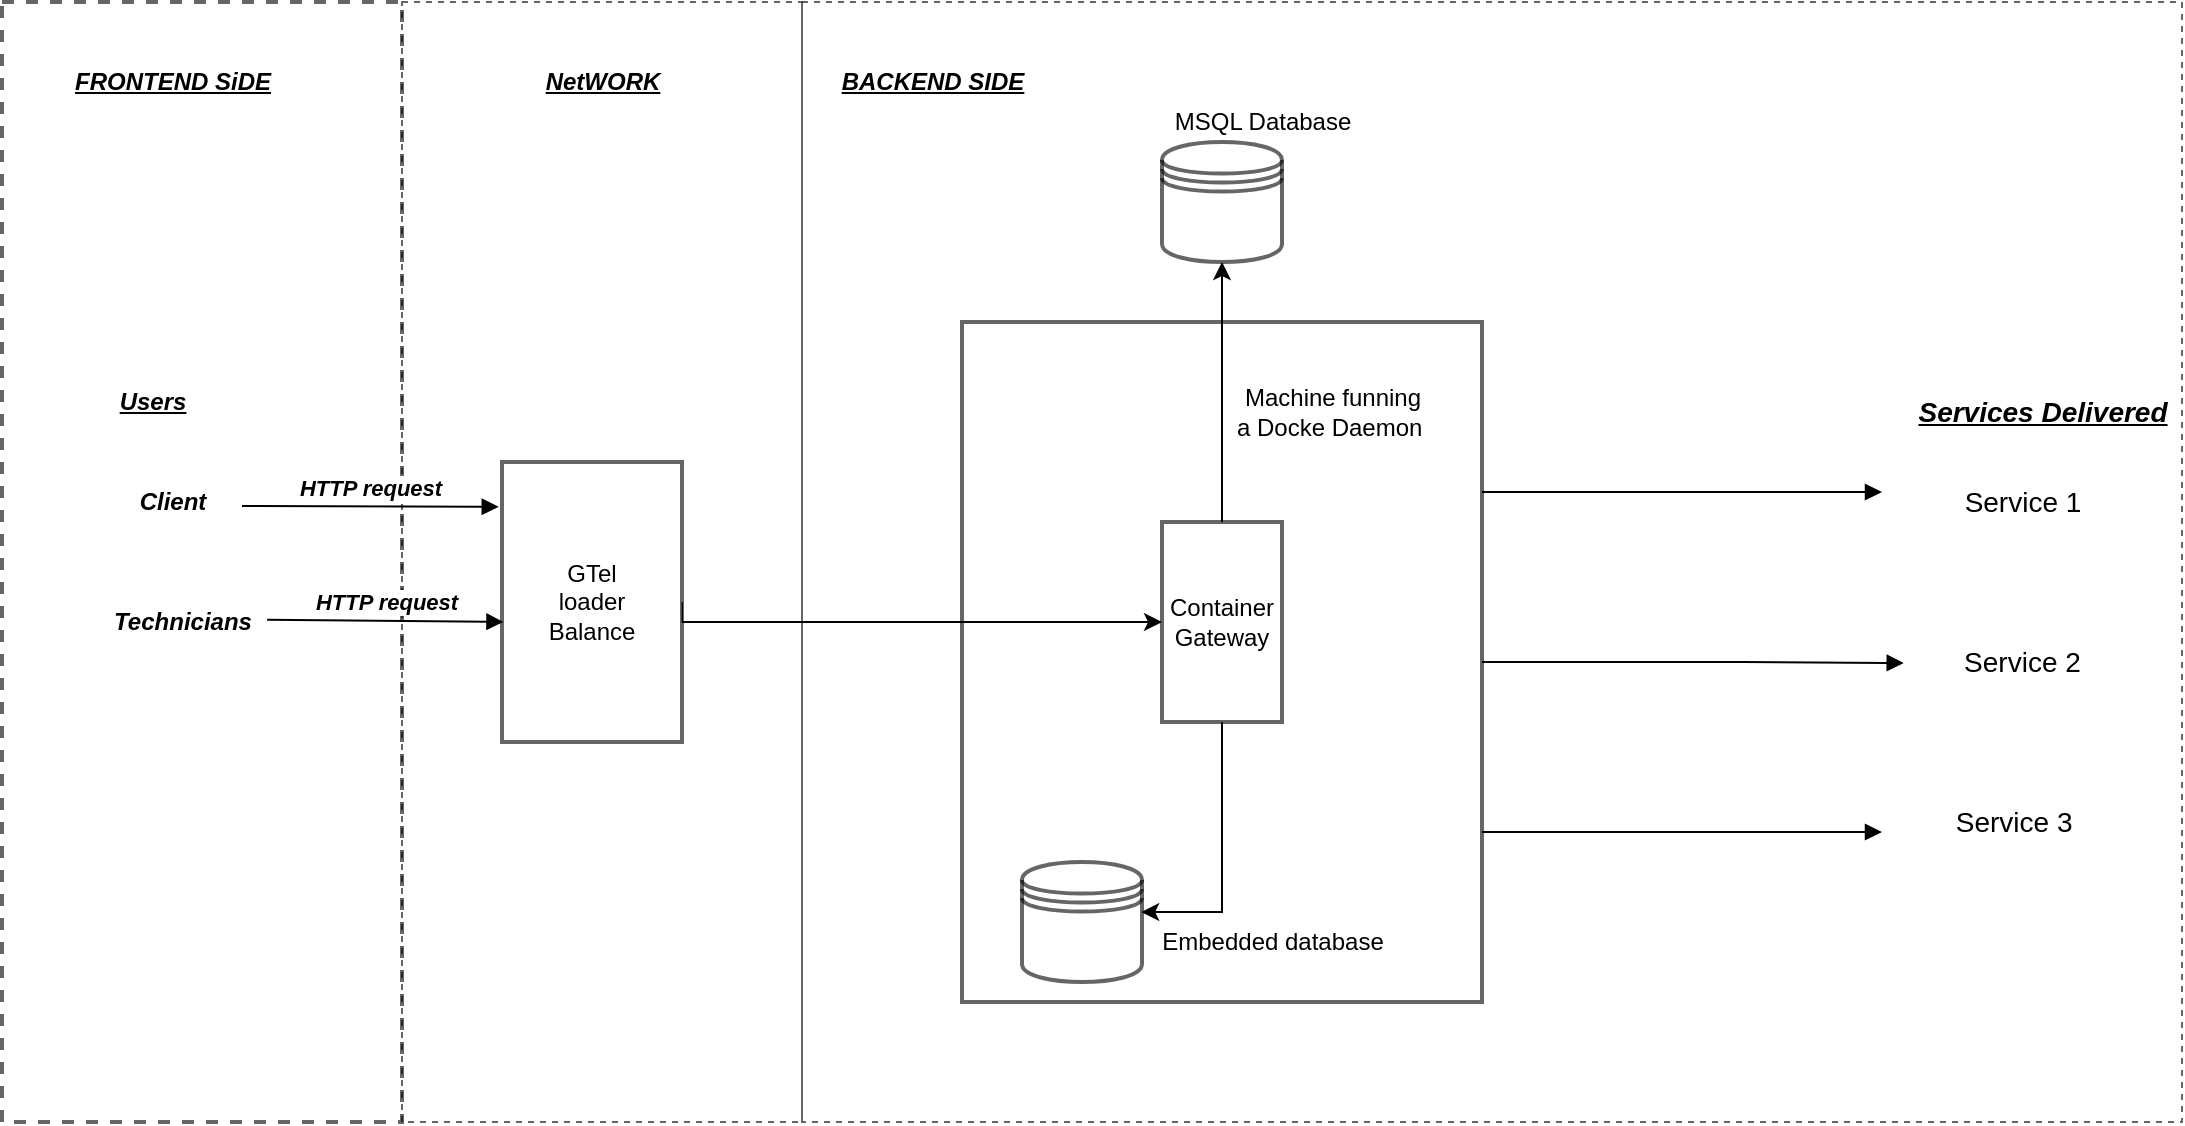 <mxfile version="13.8.0" type="github" pages="2">
  <diagram id="13VyAanqFOhvAUCbbG8V" name="Page-1">
    <mxGraphModel dx="1301" dy="1850" grid="1" gridSize="10" guides="1" tooltips="1" connect="1" arrows="1" fold="1" page="1" pageScale="1" pageWidth="827" pageHeight="1169" math="0" shadow="0">
      <root>
        <mxCell id="0" />
        <mxCell id="1" parent="0" />
        <mxCell id="uKoPLyJ_3GidWpt5rB-8-34" value="" style="html=1;rounded=0;shadow=0;glass=0;dashed=1;sketch=0;fillStyle=dashed;strokeWidth=1;fillColor=#FFFFFF;opacity=60;align=left;" vertex="1" parent="1">
          <mxGeometry x="120" y="-460" width="690" height="560" as="geometry" />
        </mxCell>
        <mxCell id="uKoPLyJ_3GidWpt5rB-8-58" value="" style="shape=datastore;whiteSpace=wrap;html=1;rounded=0;shadow=0;glass=0;sketch=0;fillStyle=auto;strokeWidth=2;fillColor=#FFFFFF;opacity=60;" vertex="1" parent="1">
          <mxGeometry x="300" y="-390" width="60" height="60" as="geometry" />
        </mxCell>
        <mxCell id="uKoPLyJ_3GidWpt5rB-8-60" value="MSQL Database" style="text;html=1;align=center;verticalAlign=middle;resizable=0;points=[];autosize=1;" vertex="1" parent="1">
          <mxGeometry x="300" y="-410" width="100" height="20" as="geometry" />
        </mxCell>
        <mxCell id="uKoPLyJ_3GidWpt5rB-8-61" value="&lt;i&gt;&lt;b&gt;&lt;u&gt;BACKEND SIDE&lt;/u&gt;&lt;/b&gt;&lt;/i&gt;" style="text;html=1;align=center;verticalAlign=middle;resizable=0;points=[];autosize=1;" vertex="1" parent="1">
          <mxGeometry x="130" y="-430" width="110" height="20" as="geometry" />
        </mxCell>
        <mxCell id="uKoPLyJ_3GidWpt5rB-8-62" value="" style="whiteSpace=wrap;html=1;rounded=0;shadow=0;glass=0;sketch=0;fillStyle=auto;strokeWidth=2;fillColor=#FFFFFF;opacity=60;" vertex="1" parent="1">
          <mxGeometry x="200" y="-300" width="260" height="340" as="geometry" />
        </mxCell>
        <mxCell id="uKoPLyJ_3GidWpt5rB-8-69" style="edgeStyle=orthogonalEdgeStyle;rounded=0;orthogonalLoop=1;jettySize=auto;html=1;exitX=0.5;exitY=0;exitDx=0;exitDy=0;" edge="1" parent="1" source="uKoPLyJ_3GidWpt5rB-8-64" target="uKoPLyJ_3GidWpt5rB-8-58">
          <mxGeometry relative="1" as="geometry" />
        </mxCell>
        <mxCell id="BvbEws9mV1S3FFfNSlts-20" value="" style="edgeStyle=orthogonalEdgeStyle;rounded=0;orthogonalLoop=1;jettySize=auto;html=1;entryX=0.993;entryY=0.417;entryDx=0;entryDy=0;entryPerimeter=0;" edge="1" parent="1" source="uKoPLyJ_3GidWpt5rB-8-64" target="uKoPLyJ_3GidWpt5rB-8-67">
          <mxGeometry relative="1" as="geometry">
            <Array as="points">
              <mxPoint x="330" y="-5" />
            </Array>
          </mxGeometry>
        </mxCell>
        <mxCell id="uKoPLyJ_3GidWpt5rB-8-64" value="Container&lt;br&gt;Gateway" style="whiteSpace=wrap;html=1;rounded=0;shadow=0;glass=0;sketch=0;fillStyle=auto;strokeWidth=2;fillColor=#FFFFFF;opacity=60;" vertex="1" parent="1">
          <mxGeometry x="300" y="-200" width="60" height="100" as="geometry" />
        </mxCell>
        <mxCell id="uKoPLyJ_3GidWpt5rB-8-67" value="" style="shape=datastore;whiteSpace=wrap;html=1;rounded=0;shadow=0;glass=0;sketch=0;fillStyle=auto;strokeWidth=2;fillColor=#FFFFFF;opacity=60;" vertex="1" parent="1">
          <mxGeometry x="230" y="-30" width="60" height="60" as="geometry" />
        </mxCell>
        <mxCell id="uKoPLyJ_3GidWpt5rB-8-68" value="Embedded database" style="text;html=1;align=center;verticalAlign=middle;resizable=0;points=[];autosize=1;" vertex="1" parent="1">
          <mxGeometry x="290" width="130" height="20" as="geometry" />
        </mxCell>
        <mxCell id="uKoPLyJ_3GidWpt5rB-8-70" value="Machine funning &lt;br&gt;a Docke Daemon&amp;nbsp;" style="text;html=1;align=center;verticalAlign=middle;resizable=0;points=[];autosize=1;" vertex="1" parent="1">
          <mxGeometry x="330" y="-270" width="110" height="30" as="geometry" />
        </mxCell>
        <mxCell id="BvbEws9mV1S3FFfNSlts-2" value="&lt;font style=&quot;font-size: 14px&quot;&gt;&lt;b&gt;&lt;i&gt;&lt;u&gt;Services Delivered&lt;/u&gt;&lt;/i&gt;&lt;/b&gt;&lt;/font&gt;" style="text;html=1;align=center;verticalAlign=middle;resizable=0;points=[];autosize=1;" vertex="1" parent="1">
          <mxGeometry x="670" y="-265" width="140" height="20" as="geometry" />
        </mxCell>
        <mxCell id="BvbEws9mV1S3FFfNSlts-8" value="" style="html=1;verticalAlign=bottom;endArrow=block;exitX=1;exitY=0.25;exitDx=0;exitDy=0;" edge="1" parent="1" source="uKoPLyJ_3GidWpt5rB-8-62">
          <mxGeometry width="80" relative="1" as="geometry">
            <mxPoint x="460" y="-170" as="sourcePoint" />
            <mxPoint x="660" y="-215" as="targetPoint" />
          </mxGeometry>
        </mxCell>
        <mxCell id="BvbEws9mV1S3FFfNSlts-9" value="" style="html=1;verticalAlign=bottom;endArrow=block;exitX=1;exitY=0.5;exitDx=0;exitDy=0;entryX=-0.046;entryY=0.525;entryDx=0;entryDy=0;entryPerimeter=0;" edge="1" parent="1" source="uKoPLyJ_3GidWpt5rB-8-62" target="BvbEws9mV1S3FFfNSlts-11">
          <mxGeometry width="80" relative="1" as="geometry">
            <mxPoint x="420" y="-160" as="sourcePoint" />
            <mxPoint x="650" y="-110" as="targetPoint" />
            <Array as="points">
              <mxPoint x="580" y="-130" />
            </Array>
          </mxGeometry>
        </mxCell>
        <mxCell id="BvbEws9mV1S3FFfNSlts-10" value="&lt;font style=&quot;font-size: 14px&quot;&gt;&lt;font&gt;Service&lt;/font&gt;&amp;nbsp;1&lt;/font&gt;" style="text;html=1;align=center;verticalAlign=middle;resizable=0;points=[];autosize=1;" vertex="1" parent="1">
          <mxGeometry x="695" y="-220" width="70" height="20" as="geometry" />
        </mxCell>
        <mxCell id="BvbEws9mV1S3FFfNSlts-11" value="&lt;font style=&quot;font-size: 14px&quot;&gt;&lt;font&gt;&amp;nbsp; &amp;nbsp; &amp;nbsp;Service&lt;/font&gt;&amp;nbsp;2&lt;/font&gt;" style="text;html=1;align=center;verticalAlign=middle;resizable=0;points=[];autosize=1;" vertex="1" parent="1">
          <mxGeometry x="675" y="-140" width="90" height="20" as="geometry" />
        </mxCell>
        <mxCell id="BvbEws9mV1S3FFfNSlts-12" value="" style="html=1;verticalAlign=bottom;endArrow=block;exitX=1;exitY=0.75;exitDx=0;exitDy=0;" edge="1" parent="1" source="uKoPLyJ_3GidWpt5rB-8-62">
          <mxGeometry width="80" relative="1" as="geometry">
            <mxPoint x="469.48" y="-61.86" as="sourcePoint" />
            <mxPoint x="660" y="-45" as="targetPoint" />
            <Array as="points">
              <mxPoint x="620" y="-45" />
            </Array>
          </mxGeometry>
        </mxCell>
        <mxCell id="BvbEws9mV1S3FFfNSlts-14" value="&lt;font style=&quot;font-size: 14px&quot;&gt;&lt;font&gt;&amp;nbsp; &amp;nbsp; &amp;nbsp; &amp;nbsp; Service&lt;/font&gt;&amp;nbsp;3&lt;/font&gt;" style="text;html=1;align=center;verticalAlign=middle;resizable=0;points=[];autosize=1;" vertex="1" parent="1">
          <mxGeometry x="655" y="-60" width="110" height="20" as="geometry" />
        </mxCell>
        <mxCell id="BvbEws9mV1S3FFfNSlts-18" value="" style="html=1;rounded=0;shadow=0;glass=0;dashed=1;sketch=0;fillStyle=dashed;strokeWidth=1;fillColor=#FFFFFF;opacity=60;align=left;" vertex="1" parent="1">
          <mxGeometry x="-80" y="-460" width="200" height="560" as="geometry" />
        </mxCell>
        <mxCell id="BvbEws9mV1S3FFfNSlts-19" value="&lt;i&gt;&lt;b&gt;&lt;u&gt;NetWORK&lt;/u&gt;&lt;/b&gt;&lt;/i&gt;" style="text;html=1;align=center;verticalAlign=middle;resizable=0;points=[];autosize=1;" vertex="1" parent="1">
          <mxGeometry x="-15" y="-430" width="70" height="20" as="geometry" />
        </mxCell>
        <mxCell id="BvbEws9mV1S3FFfNSlts-22" style="edgeStyle=orthogonalEdgeStyle;rounded=0;orthogonalLoop=1;jettySize=auto;html=1;exitX=1;exitY=0.5;exitDx=0;exitDy=0;entryX=0;entryY=0.5;entryDx=0;entryDy=0;" edge="1" parent="1" source="BvbEws9mV1S3FFfNSlts-21" target="uKoPLyJ_3GidWpt5rB-8-64">
          <mxGeometry relative="1" as="geometry">
            <Array as="points">
              <mxPoint x="60" y="-150" />
            </Array>
          </mxGeometry>
        </mxCell>
        <mxCell id="BvbEws9mV1S3FFfNSlts-21" value="GTel&lt;br&gt;loader&lt;br&gt;Balance" style="whiteSpace=wrap;html=1;rounded=0;shadow=0;glass=0;sketch=0;fillStyle=auto;strokeWidth=2;fillColor=#FFFFFF;opacity=60;" vertex="1" parent="1">
          <mxGeometry x="-30" y="-230" width="90" height="140" as="geometry" />
        </mxCell>
        <mxCell id="BvbEws9mV1S3FFfNSlts-23" value="" style="html=1;rounded=0;shadow=0;glass=0;dashed=1;sketch=0;fillStyle=dashed;strokeWidth=2;fillColor=#FFFFFF;opacity=60;align=left;" vertex="1" parent="1">
          <mxGeometry x="-280" y="-460" width="200" height="560" as="geometry" />
        </mxCell>
        <mxCell id="BvbEws9mV1S3FFfNSlts-24" value="&lt;i&gt;&lt;b&gt;&lt;u&gt;FRONTEND SiDE&lt;/u&gt;&lt;/b&gt;&lt;/i&gt;" style="text;html=1;align=center;verticalAlign=middle;resizable=0;points=[];autosize=1;" vertex="1" parent="1">
          <mxGeometry x="-250" y="-430" width="110" height="20" as="geometry" />
        </mxCell>
        <mxCell id="BvbEws9mV1S3FFfNSlts-25" value="&lt;i&gt;&lt;b&gt;&lt;u&gt;Users&lt;/u&gt;&lt;/b&gt;&lt;/i&gt;" style="text;html=1;align=center;verticalAlign=middle;resizable=0;points=[];autosize=1;" vertex="1" parent="1">
          <mxGeometry x="-230" y="-270" width="50" height="20" as="geometry" />
        </mxCell>
        <mxCell id="BvbEws9mV1S3FFfNSlts-26" value="&lt;b&gt;&lt;i&gt;Client&lt;/i&gt;&lt;/b&gt;" style="text;html=1;align=center;verticalAlign=middle;resizable=0;points=[];autosize=1;" vertex="1" parent="1">
          <mxGeometry x="-220" y="-220" width="50" height="20" as="geometry" />
        </mxCell>
        <mxCell id="BvbEws9mV1S3FFfNSlts-32" value="&lt;b&gt;&lt;i&gt;HTTP request&lt;/i&gt;&lt;/b&gt;" style="html=1;verticalAlign=bottom;endArrow=block;entryX=-0.018;entryY=0.16;entryDx=0;entryDy=0;entryPerimeter=0;" edge="1" parent="1" target="BvbEws9mV1S3FFfNSlts-21">
          <mxGeometry width="80" relative="1" as="geometry">
            <mxPoint x="-160" y="-208" as="sourcePoint" />
            <mxPoint x="-60" y="-210" as="targetPoint" />
          </mxGeometry>
        </mxCell>
        <mxCell id="BvbEws9mV1S3FFfNSlts-33" value="&lt;b&gt;&lt;i&gt;Technicians&lt;/i&gt;&lt;/b&gt;" style="text;html=1;align=center;verticalAlign=middle;resizable=0;points=[];autosize=1;" vertex="1" parent="1">
          <mxGeometry x="-230" y="-160" width="80" height="20" as="geometry" />
        </mxCell>
        <mxCell id="BvbEws9mV1S3FFfNSlts-35" value="&lt;b&gt;&lt;i&gt;HTTP request&lt;/i&gt;&lt;/b&gt;" style="html=1;verticalAlign=bottom;endArrow=block;entryX=0.008;entryY=0.571;entryDx=0;entryDy=0;entryPerimeter=0;exitX=1.032;exitY=0.441;exitDx=0;exitDy=0;exitPerimeter=0;" edge="1" parent="1" source="BvbEws9mV1S3FFfNSlts-33" target="BvbEws9mV1S3FFfNSlts-21">
          <mxGeometry width="80" relative="1" as="geometry">
            <mxPoint x="-150" y="-198" as="sourcePoint" />
            <mxPoint x="-21.62" y="-197.6" as="targetPoint" />
            <Array as="points" />
          </mxGeometry>
        </mxCell>
      </root>
    </mxGraphModel>
  </diagram>
  <diagram id="Zqp17IYBuAJ2xRkM_VbI" name="Page-2">
    <mxGraphModel dx="403" dy="579" grid="1" gridSize="10" guides="1" tooltips="1" connect="1" arrows="1" fold="1" page="1" pageScale="1" pageWidth="827" pageHeight="1169" math="0" shadow="0">
      <root>
        <mxCell id="I1koprlJKOrljNIi48LN-0" />
        <mxCell id="I1koprlJKOrljNIi48LN-1" parent="I1koprlJKOrljNIi48LN-0" />
      </root>
    </mxGraphModel>
  </diagram>
</mxfile>
